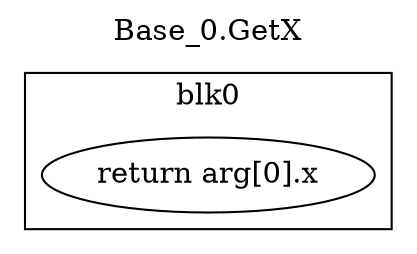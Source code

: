 digraph {
  rankdir=TB;
  b0_l0 [label="return arg[0].x"]
  subgraph cluster_b0 {
    label = "blk0";
    b0_l0;
  }
  labelloc="t"
  label="Base_0.GetX"
}